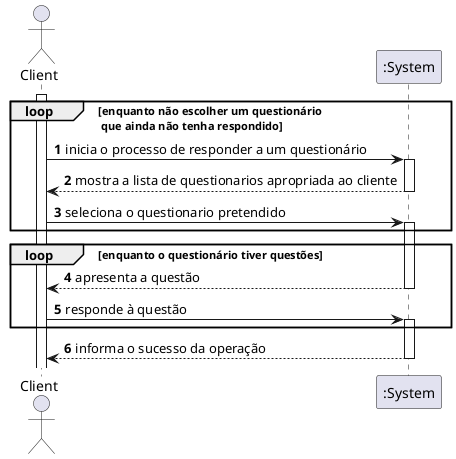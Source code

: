 @startuml

autonumber
actor "Client" as C

loop enquanto não escolher um questionário\n que ainda não tenha respondido
activate C
C -> ":System" : inicia o processo de responder a um questionário
activate ":System"
":System" --> C : mostra a lista de questionarios apropriada ao cliente
deactivate ":System"

C -> ":System" : seleciona o questionario pretendido
activate ":System"
end

loop enquanto o questionário tiver questões
":System" --> C : apresenta a questão
deactivate ":System"
C -> ":System" : responde à questão
activate ":System"

end


":System" --> C : informa o sucesso da operação
deactivate ":System"



@enduml